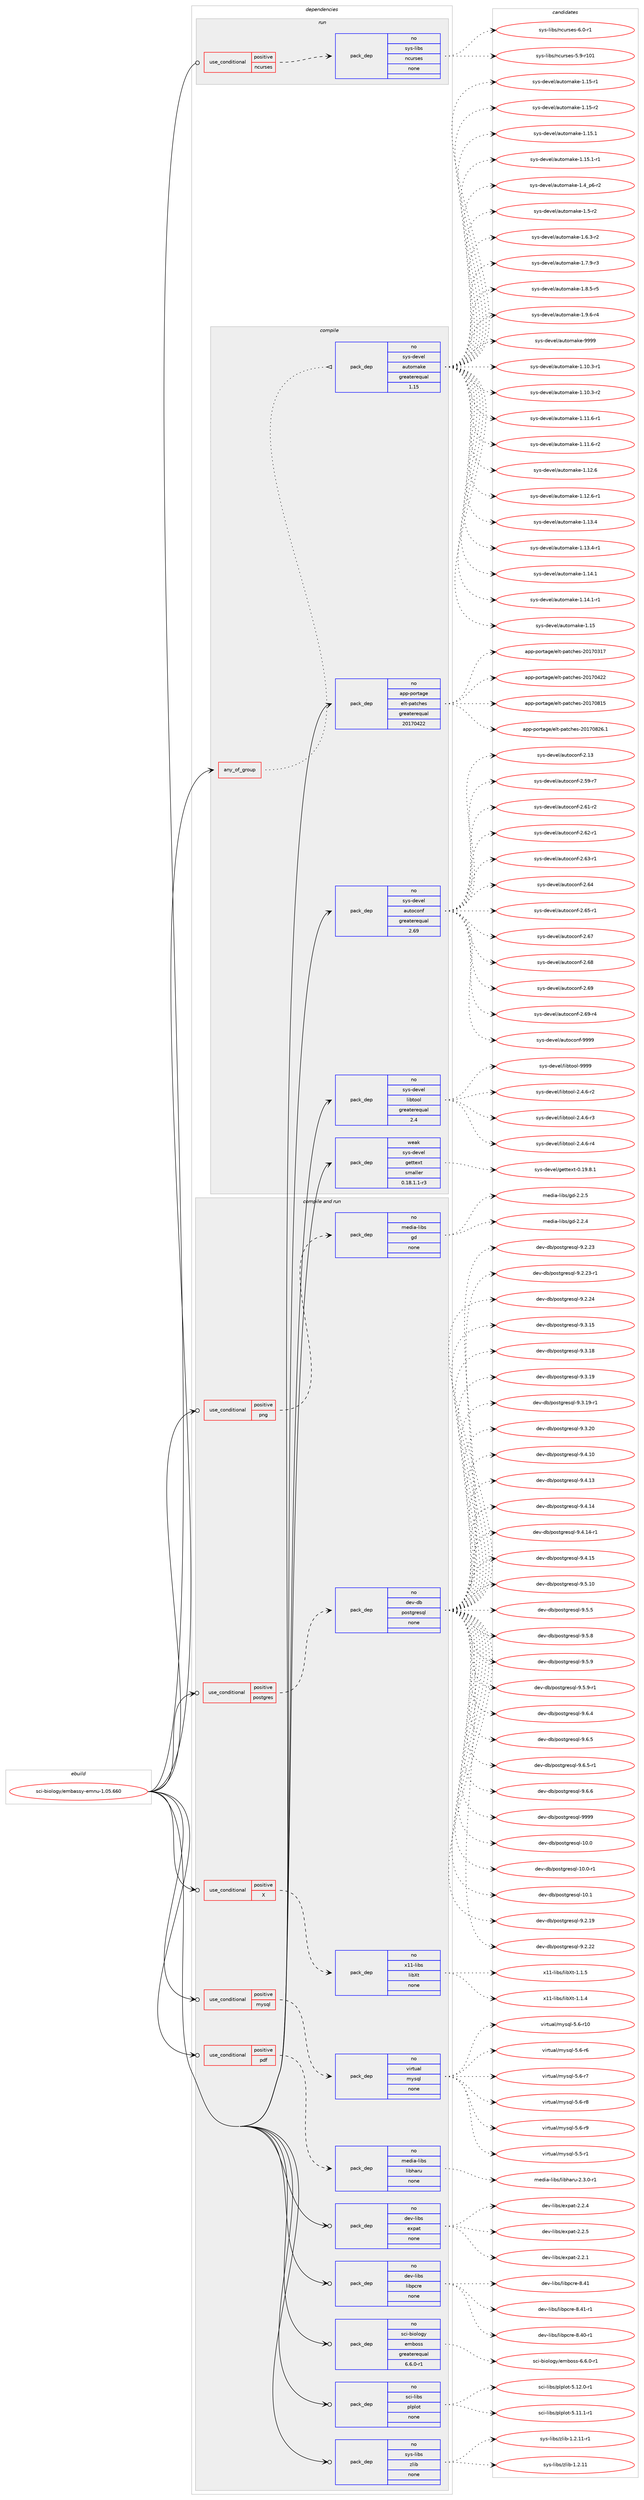digraph prolog {

# *************
# Graph options
# *************

newrank=true;
concentrate=true;
compound=true;
graph [rankdir=LR,fontname=Helvetica,fontsize=10,ranksep=1.5];#, ranksep=2.5, nodesep=0.2];
edge  [arrowhead=vee];
node  [fontname=Helvetica,fontsize=10];

# **********
# The ebuild
# **********

subgraph cluster_leftcol {
color=gray;
rank=same;
label=<<i>ebuild</i>>;
id [label="sci-biology/embassy-emnu-1.05.660", color=red, width=4, href="../sci-biology/embassy-emnu-1.05.660.svg"];
}

# ****************
# The dependencies
# ****************

subgraph cluster_midcol {
color=gray;
label=<<i>dependencies</i>>;
subgraph cluster_compile {
fillcolor="#eeeeee";
style=filled;
label=<<i>compile</i>>;
subgraph any7450 {
dependency444573 [label=<<TABLE BORDER="0" CELLBORDER="1" CELLSPACING="0" CELLPADDING="4"><TR><TD CELLPADDING="10">any_of_group</TD></TR></TABLE>>, shape=none, color=red];subgraph pack327587 {
dependency444574 [label=<<TABLE BORDER="0" CELLBORDER="1" CELLSPACING="0" CELLPADDING="4" WIDTH="220"><TR><TD ROWSPAN="6" CELLPADDING="30">pack_dep</TD></TR><TR><TD WIDTH="110">no</TD></TR><TR><TD>sys-devel</TD></TR><TR><TD>automake</TD></TR><TR><TD>greaterequal</TD></TR><TR><TD>1.15</TD></TR></TABLE>>, shape=none, color=blue];
}
dependency444573:e -> dependency444574:w [weight=20,style="dotted",arrowhead="oinv"];
}
id:e -> dependency444573:w [weight=20,style="solid",arrowhead="vee"];
subgraph pack327588 {
dependency444575 [label=<<TABLE BORDER="0" CELLBORDER="1" CELLSPACING="0" CELLPADDING="4" WIDTH="220"><TR><TD ROWSPAN="6" CELLPADDING="30">pack_dep</TD></TR><TR><TD WIDTH="110">no</TD></TR><TR><TD>app-portage</TD></TR><TR><TD>elt-patches</TD></TR><TR><TD>greaterequal</TD></TR><TR><TD>20170422</TD></TR></TABLE>>, shape=none, color=blue];
}
id:e -> dependency444575:w [weight=20,style="solid",arrowhead="vee"];
subgraph pack327589 {
dependency444576 [label=<<TABLE BORDER="0" CELLBORDER="1" CELLSPACING="0" CELLPADDING="4" WIDTH="220"><TR><TD ROWSPAN="6" CELLPADDING="30">pack_dep</TD></TR><TR><TD WIDTH="110">no</TD></TR><TR><TD>sys-devel</TD></TR><TR><TD>autoconf</TD></TR><TR><TD>greaterequal</TD></TR><TR><TD>2.69</TD></TR></TABLE>>, shape=none, color=blue];
}
id:e -> dependency444576:w [weight=20,style="solid",arrowhead="vee"];
subgraph pack327590 {
dependency444577 [label=<<TABLE BORDER="0" CELLBORDER="1" CELLSPACING="0" CELLPADDING="4" WIDTH="220"><TR><TD ROWSPAN="6" CELLPADDING="30">pack_dep</TD></TR><TR><TD WIDTH="110">no</TD></TR><TR><TD>sys-devel</TD></TR><TR><TD>libtool</TD></TR><TR><TD>greaterequal</TD></TR><TR><TD>2.4</TD></TR></TABLE>>, shape=none, color=blue];
}
id:e -> dependency444577:w [weight=20,style="solid",arrowhead="vee"];
subgraph pack327591 {
dependency444578 [label=<<TABLE BORDER="0" CELLBORDER="1" CELLSPACING="0" CELLPADDING="4" WIDTH="220"><TR><TD ROWSPAN="6" CELLPADDING="30">pack_dep</TD></TR><TR><TD WIDTH="110">weak</TD></TR><TR><TD>sys-devel</TD></TR><TR><TD>gettext</TD></TR><TR><TD>smaller</TD></TR><TR><TD>0.18.1.1-r3</TD></TR></TABLE>>, shape=none, color=blue];
}
id:e -> dependency444578:w [weight=20,style="solid",arrowhead="vee"];
}
subgraph cluster_compileandrun {
fillcolor="#eeeeee";
style=filled;
label=<<i>compile and run</i>>;
subgraph cond109294 {
dependency444579 [label=<<TABLE BORDER="0" CELLBORDER="1" CELLSPACING="0" CELLPADDING="4"><TR><TD ROWSPAN="3" CELLPADDING="10">use_conditional</TD></TR><TR><TD>positive</TD></TR><TR><TD>X</TD></TR></TABLE>>, shape=none, color=red];
subgraph pack327592 {
dependency444580 [label=<<TABLE BORDER="0" CELLBORDER="1" CELLSPACING="0" CELLPADDING="4" WIDTH="220"><TR><TD ROWSPAN="6" CELLPADDING="30">pack_dep</TD></TR><TR><TD WIDTH="110">no</TD></TR><TR><TD>x11-libs</TD></TR><TR><TD>libXt</TD></TR><TR><TD>none</TD></TR><TR><TD></TD></TR></TABLE>>, shape=none, color=blue];
}
dependency444579:e -> dependency444580:w [weight=20,style="dashed",arrowhead="vee"];
}
id:e -> dependency444579:w [weight=20,style="solid",arrowhead="odotvee"];
subgraph cond109295 {
dependency444581 [label=<<TABLE BORDER="0" CELLBORDER="1" CELLSPACING="0" CELLPADDING="4"><TR><TD ROWSPAN="3" CELLPADDING="10">use_conditional</TD></TR><TR><TD>positive</TD></TR><TR><TD>mysql</TD></TR></TABLE>>, shape=none, color=red];
subgraph pack327593 {
dependency444582 [label=<<TABLE BORDER="0" CELLBORDER="1" CELLSPACING="0" CELLPADDING="4" WIDTH="220"><TR><TD ROWSPAN="6" CELLPADDING="30">pack_dep</TD></TR><TR><TD WIDTH="110">no</TD></TR><TR><TD>virtual</TD></TR><TR><TD>mysql</TD></TR><TR><TD>none</TD></TR><TR><TD></TD></TR></TABLE>>, shape=none, color=blue];
}
dependency444581:e -> dependency444582:w [weight=20,style="dashed",arrowhead="vee"];
}
id:e -> dependency444581:w [weight=20,style="solid",arrowhead="odotvee"];
subgraph cond109296 {
dependency444583 [label=<<TABLE BORDER="0" CELLBORDER="1" CELLSPACING="0" CELLPADDING="4"><TR><TD ROWSPAN="3" CELLPADDING="10">use_conditional</TD></TR><TR><TD>positive</TD></TR><TR><TD>pdf</TD></TR></TABLE>>, shape=none, color=red];
subgraph pack327594 {
dependency444584 [label=<<TABLE BORDER="0" CELLBORDER="1" CELLSPACING="0" CELLPADDING="4" WIDTH="220"><TR><TD ROWSPAN="6" CELLPADDING="30">pack_dep</TD></TR><TR><TD WIDTH="110">no</TD></TR><TR><TD>media-libs</TD></TR><TR><TD>libharu</TD></TR><TR><TD>none</TD></TR><TR><TD></TD></TR></TABLE>>, shape=none, color=blue];
}
dependency444583:e -> dependency444584:w [weight=20,style="dashed",arrowhead="vee"];
}
id:e -> dependency444583:w [weight=20,style="solid",arrowhead="odotvee"];
subgraph cond109297 {
dependency444585 [label=<<TABLE BORDER="0" CELLBORDER="1" CELLSPACING="0" CELLPADDING="4"><TR><TD ROWSPAN="3" CELLPADDING="10">use_conditional</TD></TR><TR><TD>positive</TD></TR><TR><TD>png</TD></TR></TABLE>>, shape=none, color=red];
subgraph pack327595 {
dependency444586 [label=<<TABLE BORDER="0" CELLBORDER="1" CELLSPACING="0" CELLPADDING="4" WIDTH="220"><TR><TD ROWSPAN="6" CELLPADDING="30">pack_dep</TD></TR><TR><TD WIDTH="110">no</TD></TR><TR><TD>media-libs</TD></TR><TR><TD>gd</TD></TR><TR><TD>none</TD></TR><TR><TD></TD></TR></TABLE>>, shape=none, color=blue];
}
dependency444585:e -> dependency444586:w [weight=20,style="dashed",arrowhead="vee"];
}
id:e -> dependency444585:w [weight=20,style="solid",arrowhead="odotvee"];
subgraph cond109298 {
dependency444587 [label=<<TABLE BORDER="0" CELLBORDER="1" CELLSPACING="0" CELLPADDING="4"><TR><TD ROWSPAN="3" CELLPADDING="10">use_conditional</TD></TR><TR><TD>positive</TD></TR><TR><TD>postgres</TD></TR></TABLE>>, shape=none, color=red];
subgraph pack327596 {
dependency444588 [label=<<TABLE BORDER="0" CELLBORDER="1" CELLSPACING="0" CELLPADDING="4" WIDTH="220"><TR><TD ROWSPAN="6" CELLPADDING="30">pack_dep</TD></TR><TR><TD WIDTH="110">no</TD></TR><TR><TD>dev-db</TD></TR><TR><TD>postgresql</TD></TR><TR><TD>none</TD></TR><TR><TD></TD></TR></TABLE>>, shape=none, color=blue];
}
dependency444587:e -> dependency444588:w [weight=20,style="dashed",arrowhead="vee"];
}
id:e -> dependency444587:w [weight=20,style="solid",arrowhead="odotvee"];
subgraph pack327597 {
dependency444589 [label=<<TABLE BORDER="0" CELLBORDER="1" CELLSPACING="0" CELLPADDING="4" WIDTH="220"><TR><TD ROWSPAN="6" CELLPADDING="30">pack_dep</TD></TR><TR><TD WIDTH="110">no</TD></TR><TR><TD>dev-libs</TD></TR><TR><TD>expat</TD></TR><TR><TD>none</TD></TR><TR><TD></TD></TR></TABLE>>, shape=none, color=blue];
}
id:e -> dependency444589:w [weight=20,style="solid",arrowhead="odotvee"];
subgraph pack327598 {
dependency444590 [label=<<TABLE BORDER="0" CELLBORDER="1" CELLSPACING="0" CELLPADDING="4" WIDTH="220"><TR><TD ROWSPAN="6" CELLPADDING="30">pack_dep</TD></TR><TR><TD WIDTH="110">no</TD></TR><TR><TD>dev-libs</TD></TR><TR><TD>libpcre</TD></TR><TR><TD>none</TD></TR><TR><TD></TD></TR></TABLE>>, shape=none, color=blue];
}
id:e -> dependency444590:w [weight=20,style="solid",arrowhead="odotvee"];
subgraph pack327599 {
dependency444591 [label=<<TABLE BORDER="0" CELLBORDER="1" CELLSPACING="0" CELLPADDING="4" WIDTH="220"><TR><TD ROWSPAN="6" CELLPADDING="30">pack_dep</TD></TR><TR><TD WIDTH="110">no</TD></TR><TR><TD>sci-biology</TD></TR><TR><TD>emboss</TD></TR><TR><TD>greaterequal</TD></TR><TR><TD>6.6.0-r1</TD></TR></TABLE>>, shape=none, color=blue];
}
id:e -> dependency444591:w [weight=20,style="solid",arrowhead="odotvee"];
subgraph pack327600 {
dependency444592 [label=<<TABLE BORDER="0" CELLBORDER="1" CELLSPACING="0" CELLPADDING="4" WIDTH="220"><TR><TD ROWSPAN="6" CELLPADDING="30">pack_dep</TD></TR><TR><TD WIDTH="110">no</TD></TR><TR><TD>sci-libs</TD></TR><TR><TD>plplot</TD></TR><TR><TD>none</TD></TR><TR><TD></TD></TR></TABLE>>, shape=none, color=blue];
}
id:e -> dependency444592:w [weight=20,style="solid",arrowhead="odotvee"];
subgraph pack327601 {
dependency444593 [label=<<TABLE BORDER="0" CELLBORDER="1" CELLSPACING="0" CELLPADDING="4" WIDTH="220"><TR><TD ROWSPAN="6" CELLPADDING="30">pack_dep</TD></TR><TR><TD WIDTH="110">no</TD></TR><TR><TD>sys-libs</TD></TR><TR><TD>zlib</TD></TR><TR><TD>none</TD></TR><TR><TD></TD></TR></TABLE>>, shape=none, color=blue];
}
id:e -> dependency444593:w [weight=20,style="solid",arrowhead="odotvee"];
}
subgraph cluster_run {
fillcolor="#eeeeee";
style=filled;
label=<<i>run</i>>;
subgraph cond109299 {
dependency444594 [label=<<TABLE BORDER="0" CELLBORDER="1" CELLSPACING="0" CELLPADDING="4"><TR><TD ROWSPAN="3" CELLPADDING="10">use_conditional</TD></TR><TR><TD>positive</TD></TR><TR><TD>ncurses</TD></TR></TABLE>>, shape=none, color=red];
subgraph pack327602 {
dependency444595 [label=<<TABLE BORDER="0" CELLBORDER="1" CELLSPACING="0" CELLPADDING="4" WIDTH="220"><TR><TD ROWSPAN="6" CELLPADDING="30">pack_dep</TD></TR><TR><TD WIDTH="110">no</TD></TR><TR><TD>sys-libs</TD></TR><TR><TD>ncurses</TD></TR><TR><TD>none</TD></TR><TR><TD></TD></TR></TABLE>>, shape=none, color=blue];
}
dependency444594:e -> dependency444595:w [weight=20,style="dashed",arrowhead="vee"];
}
id:e -> dependency444594:w [weight=20,style="solid",arrowhead="odot"];
}
}

# **************
# The candidates
# **************

subgraph cluster_choices {
rank=same;
color=gray;
label=<<i>candidates</i>>;

subgraph choice327587 {
color=black;
nodesep=1;
choice11512111545100101118101108479711711611110997107101454946494846514511449 [label="sys-devel/automake-1.10.3-r1", color=red, width=4,href="../sys-devel/automake-1.10.3-r1.svg"];
choice11512111545100101118101108479711711611110997107101454946494846514511450 [label="sys-devel/automake-1.10.3-r2", color=red, width=4,href="../sys-devel/automake-1.10.3-r2.svg"];
choice11512111545100101118101108479711711611110997107101454946494946544511449 [label="sys-devel/automake-1.11.6-r1", color=red, width=4,href="../sys-devel/automake-1.11.6-r1.svg"];
choice11512111545100101118101108479711711611110997107101454946494946544511450 [label="sys-devel/automake-1.11.6-r2", color=red, width=4,href="../sys-devel/automake-1.11.6-r2.svg"];
choice1151211154510010111810110847971171161111099710710145494649504654 [label="sys-devel/automake-1.12.6", color=red, width=4,href="../sys-devel/automake-1.12.6.svg"];
choice11512111545100101118101108479711711611110997107101454946495046544511449 [label="sys-devel/automake-1.12.6-r1", color=red, width=4,href="../sys-devel/automake-1.12.6-r1.svg"];
choice1151211154510010111810110847971171161111099710710145494649514652 [label="sys-devel/automake-1.13.4", color=red, width=4,href="../sys-devel/automake-1.13.4.svg"];
choice11512111545100101118101108479711711611110997107101454946495146524511449 [label="sys-devel/automake-1.13.4-r1", color=red, width=4,href="../sys-devel/automake-1.13.4-r1.svg"];
choice1151211154510010111810110847971171161111099710710145494649524649 [label="sys-devel/automake-1.14.1", color=red, width=4,href="../sys-devel/automake-1.14.1.svg"];
choice11512111545100101118101108479711711611110997107101454946495246494511449 [label="sys-devel/automake-1.14.1-r1", color=red, width=4,href="../sys-devel/automake-1.14.1-r1.svg"];
choice115121115451001011181011084797117116111109971071014549464953 [label="sys-devel/automake-1.15", color=red, width=4,href="../sys-devel/automake-1.15.svg"];
choice1151211154510010111810110847971171161111099710710145494649534511449 [label="sys-devel/automake-1.15-r1", color=red, width=4,href="../sys-devel/automake-1.15-r1.svg"];
choice1151211154510010111810110847971171161111099710710145494649534511450 [label="sys-devel/automake-1.15-r2", color=red, width=4,href="../sys-devel/automake-1.15-r2.svg"];
choice1151211154510010111810110847971171161111099710710145494649534649 [label="sys-devel/automake-1.15.1", color=red, width=4,href="../sys-devel/automake-1.15.1.svg"];
choice11512111545100101118101108479711711611110997107101454946495346494511449 [label="sys-devel/automake-1.15.1-r1", color=red, width=4,href="../sys-devel/automake-1.15.1-r1.svg"];
choice115121115451001011181011084797117116111109971071014549465295112544511450 [label="sys-devel/automake-1.4_p6-r2", color=red, width=4,href="../sys-devel/automake-1.4_p6-r2.svg"];
choice11512111545100101118101108479711711611110997107101454946534511450 [label="sys-devel/automake-1.5-r2", color=red, width=4,href="../sys-devel/automake-1.5-r2.svg"];
choice115121115451001011181011084797117116111109971071014549465446514511450 [label="sys-devel/automake-1.6.3-r2", color=red, width=4,href="../sys-devel/automake-1.6.3-r2.svg"];
choice115121115451001011181011084797117116111109971071014549465546574511451 [label="sys-devel/automake-1.7.9-r3", color=red, width=4,href="../sys-devel/automake-1.7.9-r3.svg"];
choice115121115451001011181011084797117116111109971071014549465646534511453 [label="sys-devel/automake-1.8.5-r5", color=red, width=4,href="../sys-devel/automake-1.8.5-r5.svg"];
choice115121115451001011181011084797117116111109971071014549465746544511452 [label="sys-devel/automake-1.9.6-r4", color=red, width=4,href="../sys-devel/automake-1.9.6-r4.svg"];
choice115121115451001011181011084797117116111109971071014557575757 [label="sys-devel/automake-9999", color=red, width=4,href="../sys-devel/automake-9999.svg"];
dependency444574:e -> choice11512111545100101118101108479711711611110997107101454946494846514511449:w [style=dotted,weight="100"];
dependency444574:e -> choice11512111545100101118101108479711711611110997107101454946494846514511450:w [style=dotted,weight="100"];
dependency444574:e -> choice11512111545100101118101108479711711611110997107101454946494946544511449:w [style=dotted,weight="100"];
dependency444574:e -> choice11512111545100101118101108479711711611110997107101454946494946544511450:w [style=dotted,weight="100"];
dependency444574:e -> choice1151211154510010111810110847971171161111099710710145494649504654:w [style=dotted,weight="100"];
dependency444574:e -> choice11512111545100101118101108479711711611110997107101454946495046544511449:w [style=dotted,weight="100"];
dependency444574:e -> choice1151211154510010111810110847971171161111099710710145494649514652:w [style=dotted,weight="100"];
dependency444574:e -> choice11512111545100101118101108479711711611110997107101454946495146524511449:w [style=dotted,weight="100"];
dependency444574:e -> choice1151211154510010111810110847971171161111099710710145494649524649:w [style=dotted,weight="100"];
dependency444574:e -> choice11512111545100101118101108479711711611110997107101454946495246494511449:w [style=dotted,weight="100"];
dependency444574:e -> choice115121115451001011181011084797117116111109971071014549464953:w [style=dotted,weight="100"];
dependency444574:e -> choice1151211154510010111810110847971171161111099710710145494649534511449:w [style=dotted,weight="100"];
dependency444574:e -> choice1151211154510010111810110847971171161111099710710145494649534511450:w [style=dotted,weight="100"];
dependency444574:e -> choice1151211154510010111810110847971171161111099710710145494649534649:w [style=dotted,weight="100"];
dependency444574:e -> choice11512111545100101118101108479711711611110997107101454946495346494511449:w [style=dotted,weight="100"];
dependency444574:e -> choice115121115451001011181011084797117116111109971071014549465295112544511450:w [style=dotted,weight="100"];
dependency444574:e -> choice11512111545100101118101108479711711611110997107101454946534511450:w [style=dotted,weight="100"];
dependency444574:e -> choice115121115451001011181011084797117116111109971071014549465446514511450:w [style=dotted,weight="100"];
dependency444574:e -> choice115121115451001011181011084797117116111109971071014549465546574511451:w [style=dotted,weight="100"];
dependency444574:e -> choice115121115451001011181011084797117116111109971071014549465646534511453:w [style=dotted,weight="100"];
dependency444574:e -> choice115121115451001011181011084797117116111109971071014549465746544511452:w [style=dotted,weight="100"];
dependency444574:e -> choice115121115451001011181011084797117116111109971071014557575757:w [style=dotted,weight="100"];
}
subgraph choice327588 {
color=black;
nodesep=1;
choice97112112451121111141169710310147101108116451129711699104101115455048495548514955 [label="app-portage/elt-patches-20170317", color=red, width=4,href="../app-portage/elt-patches-20170317.svg"];
choice97112112451121111141169710310147101108116451129711699104101115455048495548525050 [label="app-portage/elt-patches-20170422", color=red, width=4,href="../app-portage/elt-patches-20170422.svg"];
choice97112112451121111141169710310147101108116451129711699104101115455048495548564953 [label="app-portage/elt-patches-20170815", color=red, width=4,href="../app-portage/elt-patches-20170815.svg"];
choice971121124511211111411697103101471011081164511297116991041011154550484955485650544649 [label="app-portage/elt-patches-20170826.1", color=red, width=4,href="../app-portage/elt-patches-20170826.1.svg"];
dependency444575:e -> choice97112112451121111141169710310147101108116451129711699104101115455048495548514955:w [style=dotted,weight="100"];
dependency444575:e -> choice97112112451121111141169710310147101108116451129711699104101115455048495548525050:w [style=dotted,weight="100"];
dependency444575:e -> choice97112112451121111141169710310147101108116451129711699104101115455048495548564953:w [style=dotted,weight="100"];
dependency444575:e -> choice971121124511211111411697103101471011081164511297116991041011154550484955485650544649:w [style=dotted,weight="100"];
}
subgraph choice327589 {
color=black;
nodesep=1;
choice115121115451001011181011084797117116111991111101024550464951 [label="sys-devel/autoconf-2.13", color=red, width=4,href="../sys-devel/autoconf-2.13.svg"];
choice1151211154510010111810110847971171161119911111010245504653574511455 [label="sys-devel/autoconf-2.59-r7", color=red, width=4,href="../sys-devel/autoconf-2.59-r7.svg"];
choice1151211154510010111810110847971171161119911111010245504654494511450 [label="sys-devel/autoconf-2.61-r2", color=red, width=4,href="../sys-devel/autoconf-2.61-r2.svg"];
choice1151211154510010111810110847971171161119911111010245504654504511449 [label="sys-devel/autoconf-2.62-r1", color=red, width=4,href="../sys-devel/autoconf-2.62-r1.svg"];
choice1151211154510010111810110847971171161119911111010245504654514511449 [label="sys-devel/autoconf-2.63-r1", color=red, width=4,href="../sys-devel/autoconf-2.63-r1.svg"];
choice115121115451001011181011084797117116111991111101024550465452 [label="sys-devel/autoconf-2.64", color=red, width=4,href="../sys-devel/autoconf-2.64.svg"];
choice1151211154510010111810110847971171161119911111010245504654534511449 [label="sys-devel/autoconf-2.65-r1", color=red, width=4,href="../sys-devel/autoconf-2.65-r1.svg"];
choice115121115451001011181011084797117116111991111101024550465455 [label="sys-devel/autoconf-2.67", color=red, width=4,href="../sys-devel/autoconf-2.67.svg"];
choice115121115451001011181011084797117116111991111101024550465456 [label="sys-devel/autoconf-2.68", color=red, width=4,href="../sys-devel/autoconf-2.68.svg"];
choice115121115451001011181011084797117116111991111101024550465457 [label="sys-devel/autoconf-2.69", color=red, width=4,href="../sys-devel/autoconf-2.69.svg"];
choice1151211154510010111810110847971171161119911111010245504654574511452 [label="sys-devel/autoconf-2.69-r4", color=red, width=4,href="../sys-devel/autoconf-2.69-r4.svg"];
choice115121115451001011181011084797117116111991111101024557575757 [label="sys-devel/autoconf-9999", color=red, width=4,href="../sys-devel/autoconf-9999.svg"];
dependency444576:e -> choice115121115451001011181011084797117116111991111101024550464951:w [style=dotted,weight="100"];
dependency444576:e -> choice1151211154510010111810110847971171161119911111010245504653574511455:w [style=dotted,weight="100"];
dependency444576:e -> choice1151211154510010111810110847971171161119911111010245504654494511450:w [style=dotted,weight="100"];
dependency444576:e -> choice1151211154510010111810110847971171161119911111010245504654504511449:w [style=dotted,weight="100"];
dependency444576:e -> choice1151211154510010111810110847971171161119911111010245504654514511449:w [style=dotted,weight="100"];
dependency444576:e -> choice115121115451001011181011084797117116111991111101024550465452:w [style=dotted,weight="100"];
dependency444576:e -> choice1151211154510010111810110847971171161119911111010245504654534511449:w [style=dotted,weight="100"];
dependency444576:e -> choice115121115451001011181011084797117116111991111101024550465455:w [style=dotted,weight="100"];
dependency444576:e -> choice115121115451001011181011084797117116111991111101024550465456:w [style=dotted,weight="100"];
dependency444576:e -> choice115121115451001011181011084797117116111991111101024550465457:w [style=dotted,weight="100"];
dependency444576:e -> choice1151211154510010111810110847971171161119911111010245504654574511452:w [style=dotted,weight="100"];
dependency444576:e -> choice115121115451001011181011084797117116111991111101024557575757:w [style=dotted,weight="100"];
}
subgraph choice327590 {
color=black;
nodesep=1;
choice1151211154510010111810110847108105981161111111084550465246544511450 [label="sys-devel/libtool-2.4.6-r2", color=red, width=4,href="../sys-devel/libtool-2.4.6-r2.svg"];
choice1151211154510010111810110847108105981161111111084550465246544511451 [label="sys-devel/libtool-2.4.6-r3", color=red, width=4,href="../sys-devel/libtool-2.4.6-r3.svg"];
choice1151211154510010111810110847108105981161111111084550465246544511452 [label="sys-devel/libtool-2.4.6-r4", color=red, width=4,href="../sys-devel/libtool-2.4.6-r4.svg"];
choice1151211154510010111810110847108105981161111111084557575757 [label="sys-devel/libtool-9999", color=red, width=4,href="../sys-devel/libtool-9999.svg"];
dependency444577:e -> choice1151211154510010111810110847108105981161111111084550465246544511450:w [style=dotted,weight="100"];
dependency444577:e -> choice1151211154510010111810110847108105981161111111084550465246544511451:w [style=dotted,weight="100"];
dependency444577:e -> choice1151211154510010111810110847108105981161111111084550465246544511452:w [style=dotted,weight="100"];
dependency444577:e -> choice1151211154510010111810110847108105981161111111084557575757:w [style=dotted,weight="100"];
}
subgraph choice327591 {
color=black;
nodesep=1;
choice1151211154510010111810110847103101116116101120116454846495746564649 [label="sys-devel/gettext-0.19.8.1", color=red, width=4,href="../sys-devel/gettext-0.19.8.1.svg"];
dependency444578:e -> choice1151211154510010111810110847103101116116101120116454846495746564649:w [style=dotted,weight="100"];
}
subgraph choice327592 {
color=black;
nodesep=1;
choice12049494510810598115471081059888116454946494652 [label="x11-libs/libXt-1.1.4", color=red, width=4,href="../x11-libs/libXt-1.1.4.svg"];
choice12049494510810598115471081059888116454946494653 [label="x11-libs/libXt-1.1.5", color=red, width=4,href="../x11-libs/libXt-1.1.5.svg"];
dependency444580:e -> choice12049494510810598115471081059888116454946494652:w [style=dotted,weight="100"];
dependency444580:e -> choice12049494510810598115471081059888116454946494653:w [style=dotted,weight="100"];
}
subgraph choice327593 {
color=black;
nodesep=1;
choice1181051141161179710847109121115113108455346534511449 [label="virtual/mysql-5.5-r1", color=red, width=4,href="../virtual/mysql-5.5-r1.svg"];
choice118105114116117971084710912111511310845534654451144948 [label="virtual/mysql-5.6-r10", color=red, width=4,href="../virtual/mysql-5.6-r10.svg"];
choice1181051141161179710847109121115113108455346544511454 [label="virtual/mysql-5.6-r6", color=red, width=4,href="../virtual/mysql-5.6-r6.svg"];
choice1181051141161179710847109121115113108455346544511455 [label="virtual/mysql-5.6-r7", color=red, width=4,href="../virtual/mysql-5.6-r7.svg"];
choice1181051141161179710847109121115113108455346544511456 [label="virtual/mysql-5.6-r8", color=red, width=4,href="../virtual/mysql-5.6-r8.svg"];
choice1181051141161179710847109121115113108455346544511457 [label="virtual/mysql-5.6-r9", color=red, width=4,href="../virtual/mysql-5.6-r9.svg"];
dependency444582:e -> choice1181051141161179710847109121115113108455346534511449:w [style=dotted,weight="100"];
dependency444582:e -> choice118105114116117971084710912111511310845534654451144948:w [style=dotted,weight="100"];
dependency444582:e -> choice1181051141161179710847109121115113108455346544511454:w [style=dotted,weight="100"];
dependency444582:e -> choice1181051141161179710847109121115113108455346544511455:w [style=dotted,weight="100"];
dependency444582:e -> choice1181051141161179710847109121115113108455346544511456:w [style=dotted,weight="100"];
dependency444582:e -> choice1181051141161179710847109121115113108455346544511457:w [style=dotted,weight="100"];
}
subgraph choice327594 {
color=black;
nodesep=1;
choice1091011001059745108105981154710810598104971141174550465146484511449 [label="media-libs/libharu-2.3.0-r1", color=red, width=4,href="../media-libs/libharu-2.3.0-r1.svg"];
dependency444584:e -> choice1091011001059745108105981154710810598104971141174550465146484511449:w [style=dotted,weight="100"];
}
subgraph choice327595 {
color=black;
nodesep=1;
choice10910110010597451081059811547103100455046504652 [label="media-libs/gd-2.2.4", color=red, width=4,href="../media-libs/gd-2.2.4.svg"];
choice10910110010597451081059811547103100455046504653 [label="media-libs/gd-2.2.5", color=red, width=4,href="../media-libs/gd-2.2.5.svg"];
dependency444586:e -> choice10910110010597451081059811547103100455046504652:w [style=dotted,weight="100"];
dependency444586:e -> choice10910110010597451081059811547103100455046504653:w [style=dotted,weight="100"];
}
subgraph choice327596 {
color=black;
nodesep=1;
choice1001011184510098471121111151161031141011151131084549484648 [label="dev-db/postgresql-10.0", color=red, width=4,href="../dev-db/postgresql-10.0.svg"];
choice10010111845100984711211111511610311410111511310845494846484511449 [label="dev-db/postgresql-10.0-r1", color=red, width=4,href="../dev-db/postgresql-10.0-r1.svg"];
choice1001011184510098471121111151161031141011151131084549484649 [label="dev-db/postgresql-10.1", color=red, width=4,href="../dev-db/postgresql-10.1.svg"];
choice10010111845100984711211111511610311410111511310845574650464957 [label="dev-db/postgresql-9.2.19", color=red, width=4,href="../dev-db/postgresql-9.2.19.svg"];
choice10010111845100984711211111511610311410111511310845574650465050 [label="dev-db/postgresql-9.2.22", color=red, width=4,href="../dev-db/postgresql-9.2.22.svg"];
choice10010111845100984711211111511610311410111511310845574650465051 [label="dev-db/postgresql-9.2.23", color=red, width=4,href="../dev-db/postgresql-9.2.23.svg"];
choice100101118451009847112111115116103114101115113108455746504650514511449 [label="dev-db/postgresql-9.2.23-r1", color=red, width=4,href="../dev-db/postgresql-9.2.23-r1.svg"];
choice10010111845100984711211111511610311410111511310845574650465052 [label="dev-db/postgresql-9.2.24", color=red, width=4,href="../dev-db/postgresql-9.2.24.svg"];
choice10010111845100984711211111511610311410111511310845574651464953 [label="dev-db/postgresql-9.3.15", color=red, width=4,href="../dev-db/postgresql-9.3.15.svg"];
choice10010111845100984711211111511610311410111511310845574651464956 [label="dev-db/postgresql-9.3.18", color=red, width=4,href="../dev-db/postgresql-9.3.18.svg"];
choice10010111845100984711211111511610311410111511310845574651464957 [label="dev-db/postgresql-9.3.19", color=red, width=4,href="../dev-db/postgresql-9.3.19.svg"];
choice100101118451009847112111115116103114101115113108455746514649574511449 [label="dev-db/postgresql-9.3.19-r1", color=red, width=4,href="../dev-db/postgresql-9.3.19-r1.svg"];
choice10010111845100984711211111511610311410111511310845574651465048 [label="dev-db/postgresql-9.3.20", color=red, width=4,href="../dev-db/postgresql-9.3.20.svg"];
choice10010111845100984711211111511610311410111511310845574652464948 [label="dev-db/postgresql-9.4.10", color=red, width=4,href="../dev-db/postgresql-9.4.10.svg"];
choice10010111845100984711211111511610311410111511310845574652464951 [label="dev-db/postgresql-9.4.13", color=red, width=4,href="../dev-db/postgresql-9.4.13.svg"];
choice10010111845100984711211111511610311410111511310845574652464952 [label="dev-db/postgresql-9.4.14", color=red, width=4,href="../dev-db/postgresql-9.4.14.svg"];
choice100101118451009847112111115116103114101115113108455746524649524511449 [label="dev-db/postgresql-9.4.14-r1", color=red, width=4,href="../dev-db/postgresql-9.4.14-r1.svg"];
choice10010111845100984711211111511610311410111511310845574652464953 [label="dev-db/postgresql-9.4.15", color=red, width=4,href="../dev-db/postgresql-9.4.15.svg"];
choice10010111845100984711211111511610311410111511310845574653464948 [label="dev-db/postgresql-9.5.10", color=red, width=4,href="../dev-db/postgresql-9.5.10.svg"];
choice100101118451009847112111115116103114101115113108455746534653 [label="dev-db/postgresql-9.5.5", color=red, width=4,href="../dev-db/postgresql-9.5.5.svg"];
choice100101118451009847112111115116103114101115113108455746534656 [label="dev-db/postgresql-9.5.8", color=red, width=4,href="../dev-db/postgresql-9.5.8.svg"];
choice100101118451009847112111115116103114101115113108455746534657 [label="dev-db/postgresql-9.5.9", color=red, width=4,href="../dev-db/postgresql-9.5.9.svg"];
choice1001011184510098471121111151161031141011151131084557465346574511449 [label="dev-db/postgresql-9.5.9-r1", color=red, width=4,href="../dev-db/postgresql-9.5.9-r1.svg"];
choice100101118451009847112111115116103114101115113108455746544652 [label="dev-db/postgresql-9.6.4", color=red, width=4,href="../dev-db/postgresql-9.6.4.svg"];
choice100101118451009847112111115116103114101115113108455746544653 [label="dev-db/postgresql-9.6.5", color=red, width=4,href="../dev-db/postgresql-9.6.5.svg"];
choice1001011184510098471121111151161031141011151131084557465446534511449 [label="dev-db/postgresql-9.6.5-r1", color=red, width=4,href="../dev-db/postgresql-9.6.5-r1.svg"];
choice100101118451009847112111115116103114101115113108455746544654 [label="dev-db/postgresql-9.6.6", color=red, width=4,href="../dev-db/postgresql-9.6.6.svg"];
choice1001011184510098471121111151161031141011151131084557575757 [label="dev-db/postgresql-9999", color=red, width=4,href="../dev-db/postgresql-9999.svg"];
dependency444588:e -> choice1001011184510098471121111151161031141011151131084549484648:w [style=dotted,weight="100"];
dependency444588:e -> choice10010111845100984711211111511610311410111511310845494846484511449:w [style=dotted,weight="100"];
dependency444588:e -> choice1001011184510098471121111151161031141011151131084549484649:w [style=dotted,weight="100"];
dependency444588:e -> choice10010111845100984711211111511610311410111511310845574650464957:w [style=dotted,weight="100"];
dependency444588:e -> choice10010111845100984711211111511610311410111511310845574650465050:w [style=dotted,weight="100"];
dependency444588:e -> choice10010111845100984711211111511610311410111511310845574650465051:w [style=dotted,weight="100"];
dependency444588:e -> choice100101118451009847112111115116103114101115113108455746504650514511449:w [style=dotted,weight="100"];
dependency444588:e -> choice10010111845100984711211111511610311410111511310845574650465052:w [style=dotted,weight="100"];
dependency444588:e -> choice10010111845100984711211111511610311410111511310845574651464953:w [style=dotted,weight="100"];
dependency444588:e -> choice10010111845100984711211111511610311410111511310845574651464956:w [style=dotted,weight="100"];
dependency444588:e -> choice10010111845100984711211111511610311410111511310845574651464957:w [style=dotted,weight="100"];
dependency444588:e -> choice100101118451009847112111115116103114101115113108455746514649574511449:w [style=dotted,weight="100"];
dependency444588:e -> choice10010111845100984711211111511610311410111511310845574651465048:w [style=dotted,weight="100"];
dependency444588:e -> choice10010111845100984711211111511610311410111511310845574652464948:w [style=dotted,weight="100"];
dependency444588:e -> choice10010111845100984711211111511610311410111511310845574652464951:w [style=dotted,weight="100"];
dependency444588:e -> choice10010111845100984711211111511610311410111511310845574652464952:w [style=dotted,weight="100"];
dependency444588:e -> choice100101118451009847112111115116103114101115113108455746524649524511449:w [style=dotted,weight="100"];
dependency444588:e -> choice10010111845100984711211111511610311410111511310845574652464953:w [style=dotted,weight="100"];
dependency444588:e -> choice10010111845100984711211111511610311410111511310845574653464948:w [style=dotted,weight="100"];
dependency444588:e -> choice100101118451009847112111115116103114101115113108455746534653:w [style=dotted,weight="100"];
dependency444588:e -> choice100101118451009847112111115116103114101115113108455746534656:w [style=dotted,weight="100"];
dependency444588:e -> choice100101118451009847112111115116103114101115113108455746534657:w [style=dotted,weight="100"];
dependency444588:e -> choice1001011184510098471121111151161031141011151131084557465346574511449:w [style=dotted,weight="100"];
dependency444588:e -> choice100101118451009847112111115116103114101115113108455746544652:w [style=dotted,weight="100"];
dependency444588:e -> choice100101118451009847112111115116103114101115113108455746544653:w [style=dotted,weight="100"];
dependency444588:e -> choice1001011184510098471121111151161031141011151131084557465446534511449:w [style=dotted,weight="100"];
dependency444588:e -> choice100101118451009847112111115116103114101115113108455746544654:w [style=dotted,weight="100"];
dependency444588:e -> choice1001011184510098471121111151161031141011151131084557575757:w [style=dotted,weight="100"];
}
subgraph choice327597 {
color=black;
nodesep=1;
choice10010111845108105981154710112011297116455046504649 [label="dev-libs/expat-2.2.1", color=red, width=4,href="../dev-libs/expat-2.2.1.svg"];
choice10010111845108105981154710112011297116455046504652 [label="dev-libs/expat-2.2.4", color=red, width=4,href="../dev-libs/expat-2.2.4.svg"];
choice10010111845108105981154710112011297116455046504653 [label="dev-libs/expat-2.2.5", color=red, width=4,href="../dev-libs/expat-2.2.5.svg"];
dependency444589:e -> choice10010111845108105981154710112011297116455046504649:w [style=dotted,weight="100"];
dependency444589:e -> choice10010111845108105981154710112011297116455046504652:w [style=dotted,weight="100"];
dependency444589:e -> choice10010111845108105981154710112011297116455046504653:w [style=dotted,weight="100"];
}
subgraph choice327598 {
color=black;
nodesep=1;
choice100101118451081059811547108105981129911410145564652484511449 [label="dev-libs/libpcre-8.40-r1", color=red, width=4,href="../dev-libs/libpcre-8.40-r1.svg"];
choice10010111845108105981154710810598112991141014556465249 [label="dev-libs/libpcre-8.41", color=red, width=4,href="../dev-libs/libpcre-8.41.svg"];
choice100101118451081059811547108105981129911410145564652494511449 [label="dev-libs/libpcre-8.41-r1", color=red, width=4,href="../dev-libs/libpcre-8.41-r1.svg"];
dependency444590:e -> choice100101118451081059811547108105981129911410145564652484511449:w [style=dotted,weight="100"];
dependency444590:e -> choice10010111845108105981154710810598112991141014556465249:w [style=dotted,weight="100"];
dependency444590:e -> choice100101118451081059811547108105981129911410145564652494511449:w [style=dotted,weight="100"];
}
subgraph choice327599 {
color=black;
nodesep=1;
choice11599105459810511110811110312147101109981111151154554465446484511449 [label="sci-biology/emboss-6.6.0-r1", color=red, width=4,href="../sci-biology/emboss-6.6.0-r1.svg"];
dependency444591:e -> choice11599105459810511110811110312147101109981111151154554465446484511449:w [style=dotted,weight="100"];
}
subgraph choice327600 {
color=black;
nodesep=1;
choice11599105451081059811547112108112108111116455346494946494511449 [label="sci-libs/plplot-5.11.1-r1", color=red, width=4,href="../sci-libs/plplot-5.11.1-r1.svg"];
choice11599105451081059811547112108112108111116455346495046484511449 [label="sci-libs/plplot-5.12.0-r1", color=red, width=4,href="../sci-libs/plplot-5.12.0-r1.svg"];
dependency444592:e -> choice11599105451081059811547112108112108111116455346494946494511449:w [style=dotted,weight="100"];
dependency444592:e -> choice11599105451081059811547112108112108111116455346495046484511449:w [style=dotted,weight="100"];
}
subgraph choice327601 {
color=black;
nodesep=1;
choice1151211154510810598115471221081059845494650464949 [label="sys-libs/zlib-1.2.11", color=red, width=4,href="../sys-libs/zlib-1.2.11.svg"];
choice11512111545108105981154712210810598454946504649494511449 [label="sys-libs/zlib-1.2.11-r1", color=red, width=4,href="../sys-libs/zlib-1.2.11-r1.svg"];
dependency444593:e -> choice1151211154510810598115471221081059845494650464949:w [style=dotted,weight="100"];
dependency444593:e -> choice11512111545108105981154712210810598454946504649494511449:w [style=dotted,weight="100"];
}
subgraph choice327602 {
color=black;
nodesep=1;
choice115121115451081059811547110991171141151011154553465745114494849 [label="sys-libs/ncurses-5.9-r101", color=red, width=4,href="../sys-libs/ncurses-5.9-r101.svg"];
choice11512111545108105981154711099117114115101115455446484511449 [label="sys-libs/ncurses-6.0-r1", color=red, width=4,href="../sys-libs/ncurses-6.0-r1.svg"];
dependency444595:e -> choice115121115451081059811547110991171141151011154553465745114494849:w [style=dotted,weight="100"];
dependency444595:e -> choice11512111545108105981154711099117114115101115455446484511449:w [style=dotted,weight="100"];
}
}

}
